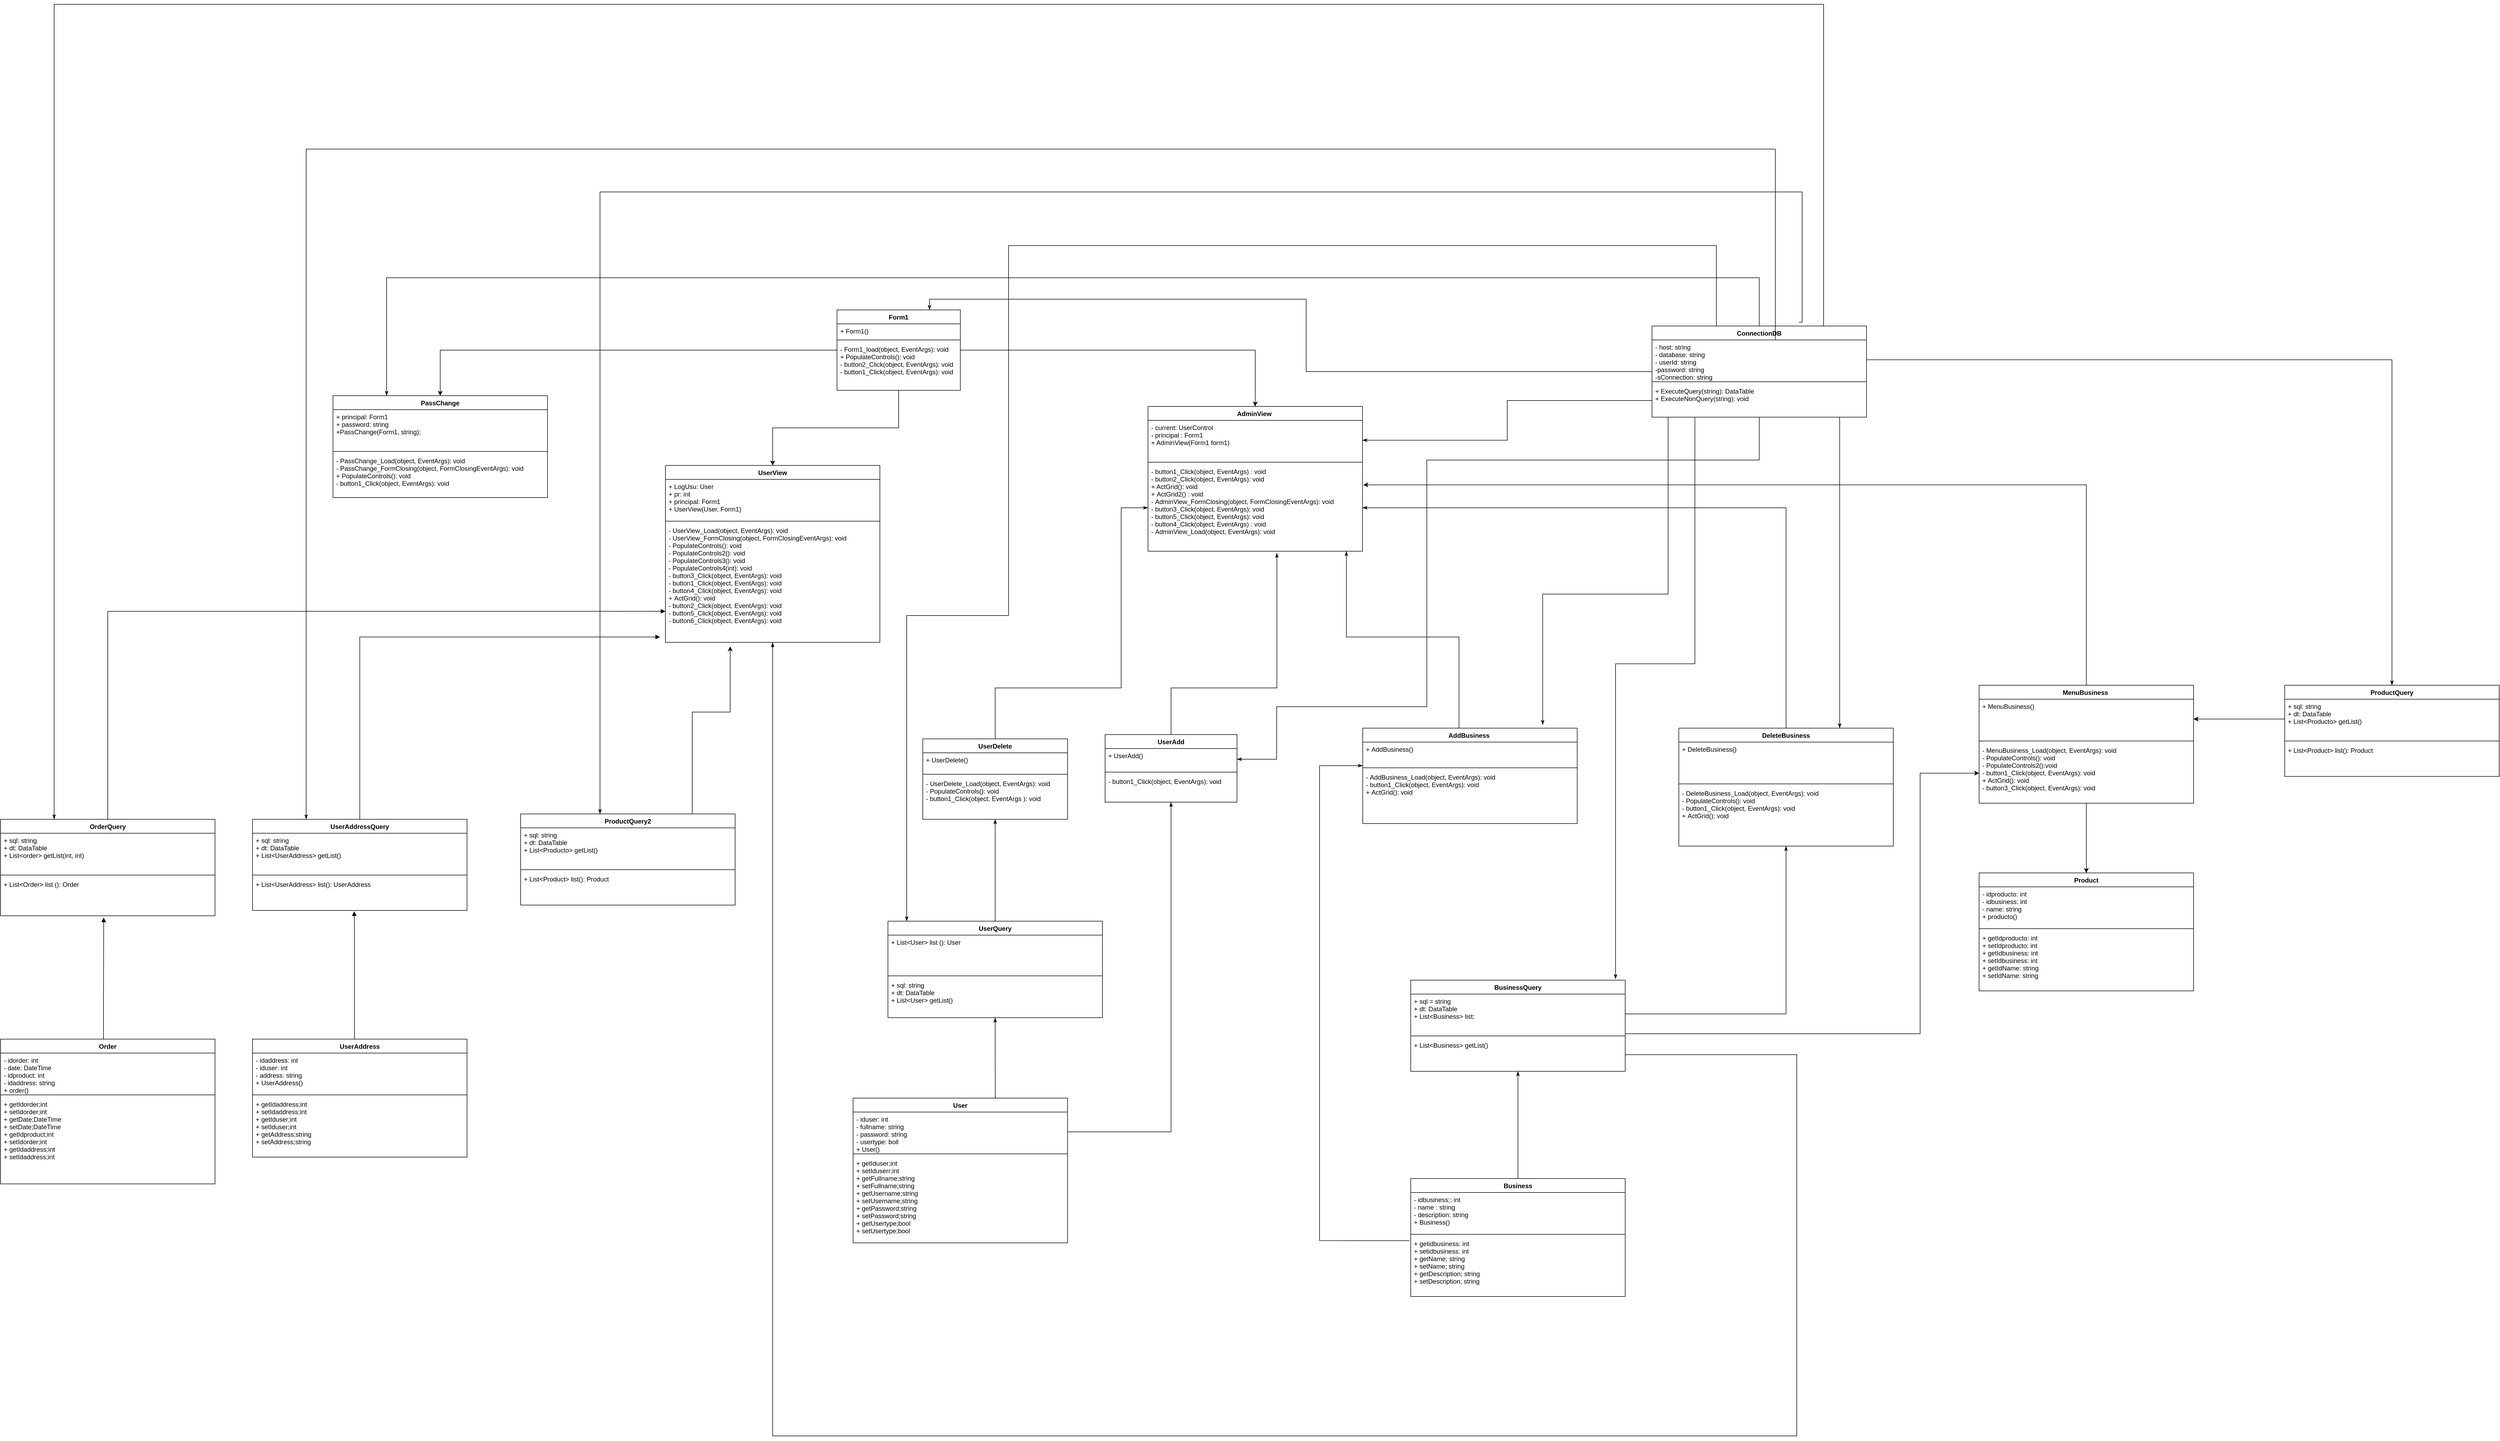 <mxfile version="13.1.5" type="device"><diagram id="UG3AfrC2c3-4m5MlhI7i" name="Page-1"><mxGraphModel dx="7164" dy="4239" grid="1" gridSize="10" guides="1" tooltips="1" connect="1" arrows="1" fold="1" page="1" pageScale="1" pageWidth="827" pageHeight="1169" math="0" shadow="0"><root><mxCell id="0"/><mxCell id="1" parent="0"/><mxCell id="pdy0hmNEmkk0f6trJiwI-1" style="edgeStyle=orthogonalEdgeStyle;rounded=0;orthogonalLoop=1;jettySize=auto;html=1;" edge="1" parent="1" source="TB3kvGcnlvTW9VLiwoda-1" target="TB3kvGcnlvTW9VLiwoda-5"><mxGeometry relative="1" as="geometry"><Array as="points"><mxPoint x="840" y="195"/></Array></mxGeometry></mxCell><mxCell id="pdy0hmNEmkk0f6trJiwI-6" style="edgeStyle=orthogonalEdgeStyle;rounded=0;orthogonalLoop=1;jettySize=auto;html=1;entryX=0.5;entryY=0;entryDx=0;entryDy=0;" edge="1" parent="1" source="TB3kvGcnlvTW9VLiwoda-1" target="pdy0hmNEmkk0f6trJiwI-2"><mxGeometry relative="1" as="geometry"/></mxCell><mxCell id="pdy0hmNEmkk0f6trJiwI-7" style="edgeStyle=orthogonalEdgeStyle;rounded=0;orthogonalLoop=1;jettySize=auto;html=1;entryX=0.5;entryY=0;entryDx=0;entryDy=0;" edge="1" parent="1" source="TB3kvGcnlvTW9VLiwoda-1" target="TB3kvGcnlvTW9VLiwoda-67"><mxGeometry relative="1" as="geometry"/></mxCell><mxCell id="TB3kvGcnlvTW9VLiwoda-1" value="Form1" style="swimlane;fontStyle=1;align=center;verticalAlign=top;childLayout=stackLayout;horizontal=1;startSize=26;horizontalStack=0;resizeParent=1;resizeParentMax=0;resizeLast=0;collapsible=1;marginBottom=0;" parent="1" vertex="1"><mxGeometry x="60" y="120" width="230" height="150" as="geometry"/></mxCell><mxCell id="TB3kvGcnlvTW9VLiwoda-2" value="+ Form1()" style="text;strokeColor=none;fillColor=none;align=left;verticalAlign=top;spacingLeft=4;spacingRight=4;overflow=hidden;rotatable=0;points=[[0,0.5],[1,0.5]];portConstraint=eastwest;" parent="TB3kvGcnlvTW9VLiwoda-1" vertex="1"><mxGeometry y="26" width="230" height="26" as="geometry"/></mxCell><mxCell id="TB3kvGcnlvTW9VLiwoda-3" value="" style="line;strokeWidth=1;fillColor=none;align=left;verticalAlign=middle;spacingTop=-1;spacingLeft=3;spacingRight=3;rotatable=0;labelPosition=right;points=[];portConstraint=eastwest;" parent="TB3kvGcnlvTW9VLiwoda-1" vertex="1"><mxGeometry y="52" width="230" height="8" as="geometry"/></mxCell><mxCell id="TB3kvGcnlvTW9VLiwoda-4" value="- Form1_load(object, EventArgs): void&#10;+ PopulateControls(): void&#10;- button2_Click(object, EventArgs): void&#10;- button1_Click(object, EventArgs): void" style="text;strokeColor=none;fillColor=none;align=left;verticalAlign=top;spacingLeft=4;spacingRight=4;overflow=hidden;rotatable=0;points=[[0,0.5],[1,0.5]];portConstraint=eastwest;" parent="TB3kvGcnlvTW9VLiwoda-1" vertex="1"><mxGeometry y="60" width="230" height="90" as="geometry"/></mxCell><mxCell id="pdy0hmNEmkk0f6trJiwI-34" style="edgeStyle=orthogonalEdgeStyle;rounded=0;orthogonalLoop=1;jettySize=auto;html=1;entryX=0.663;entryY=0;entryDx=0;entryDy=0;entryPerimeter=0;endArrow=none;endFill=0;startArrow=classicThin;startFill=1;" edge="1" parent="1" source="TB3kvGcnlvTW9VLiwoda-116" target="TB3kvGcnlvTW9VLiwoda-87"><mxGeometry relative="1" as="geometry"><mxPoint x="355" y="1560" as="targetPoint"/></mxGeometry></mxCell><mxCell id="TB3kvGcnlvTW9VLiwoda-75" value="ProductQuery" style="swimlane;fontStyle=1;align=center;verticalAlign=top;childLayout=stackLayout;horizontal=1;startSize=26;horizontalStack=0;resizeParent=1;resizeParentMax=0;resizeLast=0;collapsible=1;marginBottom=0;" parent="1" vertex="1"><mxGeometry x="2760" y="820" width="400" height="170" as="geometry"/></mxCell><mxCell id="TB3kvGcnlvTW9VLiwoda-76" value="+ sql: string&#10;+ dt: DataTable&#10;+ List&lt;Producto&gt; getList()" style="text;strokeColor=none;fillColor=none;align=left;verticalAlign=top;spacingLeft=4;spacingRight=4;overflow=hidden;rotatable=0;points=[[0,0.5],[1,0.5]];portConstraint=eastwest;" parent="TB3kvGcnlvTW9VLiwoda-75" vertex="1"><mxGeometry y="26" width="400" height="74" as="geometry"/></mxCell><mxCell id="TB3kvGcnlvTW9VLiwoda-77" value="" style="line;strokeWidth=1;fillColor=none;align=left;verticalAlign=middle;spacingTop=-1;spacingLeft=3;spacingRight=3;rotatable=0;labelPosition=right;points=[];portConstraint=eastwest;" parent="TB3kvGcnlvTW9VLiwoda-75" vertex="1"><mxGeometry y="100" width="400" height="8" as="geometry"/></mxCell><mxCell id="TB3kvGcnlvTW9VLiwoda-78" value="+ List&lt;Product&gt; list(): Product" style="text;strokeColor=none;fillColor=none;align=left;verticalAlign=top;spacingLeft=4;spacingRight=4;overflow=hidden;rotatable=0;points=[[0,0.5],[1,0.5]];portConstraint=eastwest;" parent="TB3kvGcnlvTW9VLiwoda-75" vertex="1"><mxGeometry y="108" width="400" height="62" as="geometry"/></mxCell><mxCell id="pdy0hmNEmkk0f6trJiwI-9" style="edgeStyle=orthogonalEdgeStyle;rounded=0;orthogonalLoop=1;jettySize=auto;html=1;entryX=0.5;entryY=0;entryDx=0;entryDy=0;exitX=0.601;exitY=1.02;exitDx=0;exitDy=0;exitPerimeter=0;endArrow=none;endFill=0;startArrow=classicThin;startFill=1;" edge="1" parent="1" source="TB3kvGcnlvTW9VLiwoda-8" target="TB3kvGcnlvTW9VLiwoda-11"><mxGeometry relative="1" as="geometry"><Array as="points"><mxPoint x="880" y="825"/><mxPoint x="683" y="825"/></Array></mxGeometry></mxCell><mxCell id="pdy0hmNEmkk0f6trJiwI-10" style="edgeStyle=orthogonalEdgeStyle;rounded=0;orthogonalLoop=1;jettySize=auto;html=1;entryX=0.5;entryY=0;entryDx=0;entryDy=0;exitX=0;exitY=0.5;exitDx=0;exitDy=0;endArrow=none;endFill=0;startArrow=classicThin;startFill=1;" edge="1" parent="1" source="TB3kvGcnlvTW9VLiwoda-8" target="TB3kvGcnlvTW9VLiwoda-17"><mxGeometry relative="1" as="geometry"><mxPoint x="5" y="840" as="targetPoint"/><Array as="points"><mxPoint x="590" y="489"/><mxPoint x="590" y="825"/><mxPoint x="355" y="825"/></Array></mxGeometry></mxCell><mxCell id="TB3kvGcnlvTW9VLiwoda-5" value="AdminView " style="swimlane;fontStyle=1;align=center;verticalAlign=top;childLayout=stackLayout;horizontal=1;startSize=26;horizontalStack=0;resizeParent=1;resizeParentMax=0;resizeLast=0;collapsible=1;marginBottom=0;" parent="1" vertex="1"><mxGeometry x="640" y="300" width="400" height="270" as="geometry"/></mxCell><mxCell id="TB3kvGcnlvTW9VLiwoda-6" value="- current: UserControl&#10;- principal : Form1 &#10;+ AdminView(Form1 form1)&#10; " style="text;strokeColor=none;fillColor=none;align=left;verticalAlign=top;spacingLeft=4;spacingRight=4;overflow=hidden;rotatable=0;points=[[0,0.5],[1,0.5]];portConstraint=eastwest;" parent="TB3kvGcnlvTW9VLiwoda-5" vertex="1"><mxGeometry y="26" width="400" height="74" as="geometry"/></mxCell><mxCell id="TB3kvGcnlvTW9VLiwoda-7" value="" style="line;strokeWidth=1;fillColor=none;align=left;verticalAlign=middle;spacingTop=-1;spacingLeft=3;spacingRight=3;rotatable=0;labelPosition=right;points=[];portConstraint=eastwest;" parent="TB3kvGcnlvTW9VLiwoda-5" vertex="1"><mxGeometry y="100" width="400" height="8" as="geometry"/></mxCell><mxCell id="TB3kvGcnlvTW9VLiwoda-8" value="- button1_Click(object, EventArgs) : void&#10;- button2_Click(object, EventArgs): void&#10;+ ActGrid(): void&#10;+ ActGrid2() : void&#10;- AdminView_FormClosing(object, FormClosingEventArgs): void&#10;- button3_Click(object, EventArgs): void&#10;- button5_Click(object, EventArgs): void&#10;- button4_Click(object, EventArgs) : void&#10;- AdminView_Load(object, EventArgs): void" style="text;strokeColor=none;fillColor=none;align=left;verticalAlign=top;spacingLeft=4;spacingRight=4;overflow=hidden;rotatable=0;points=[[0,0.5],[1,0.5]];portConstraint=eastwest;" parent="TB3kvGcnlvTW9VLiwoda-5" vertex="1"><mxGeometry y="108" width="400" height="162" as="geometry"/></mxCell><mxCell id="TB3kvGcnlvTW9VLiwoda-11" value="UserAdd" style="swimlane;fontStyle=1;align=center;verticalAlign=top;childLayout=stackLayout;horizontal=1;startSize=26;horizontalStack=0;resizeParent=1;resizeParentMax=0;resizeLast=0;collapsible=1;marginBottom=0;" parent="1" vertex="1"><mxGeometry x="560" y="912" width="246" height="126" as="geometry"/></mxCell><mxCell id="TB3kvGcnlvTW9VLiwoda-12" value="+ UserAdd()" style="text;strokeColor=none;fillColor=none;align=left;verticalAlign=top;spacingLeft=4;spacingRight=4;overflow=hidden;rotatable=0;points=[[0,0.5],[1,0.5]];portConstraint=eastwest;" parent="TB3kvGcnlvTW9VLiwoda-11" vertex="1"><mxGeometry y="26" width="246" height="40" as="geometry"/></mxCell><mxCell id="TB3kvGcnlvTW9VLiwoda-13" value="" style="line;strokeWidth=1;fillColor=none;align=left;verticalAlign=middle;spacingTop=-1;spacingLeft=3;spacingRight=3;rotatable=0;labelPosition=right;points=[];portConstraint=eastwest;" parent="TB3kvGcnlvTW9VLiwoda-11" vertex="1"><mxGeometry y="66" width="246" height="8" as="geometry"/></mxCell><mxCell id="TB3kvGcnlvTW9VLiwoda-14" value="- button1_Click(object, EventArgs): void&#10;" style="text;strokeColor=none;fillColor=none;align=left;verticalAlign=top;spacingLeft=4;spacingRight=4;overflow=hidden;rotatable=0;points=[[0,0.5],[1,0.5]];portConstraint=eastwest;" parent="TB3kvGcnlvTW9VLiwoda-11" vertex="1"><mxGeometry y="74" width="246" height="52" as="geometry"/></mxCell><mxCell id="TB3kvGcnlvTW9VLiwoda-17" value="UserDelete" style="swimlane;fontStyle=1;align=center;verticalAlign=top;childLayout=stackLayout;horizontal=1;startSize=26;horizontalStack=0;resizeParent=1;resizeParentMax=0;resizeLast=0;collapsible=1;marginBottom=0;" parent="1" vertex="1"><mxGeometry x="220" y="920" width="270" height="150" as="geometry"/></mxCell><mxCell id="TB3kvGcnlvTW9VLiwoda-18" value="+ UserDelete()" style="text;strokeColor=none;fillColor=none;align=left;verticalAlign=top;spacingLeft=4;spacingRight=4;overflow=hidden;rotatable=0;points=[[0,0.5],[1,0.5]];portConstraint=eastwest;" parent="TB3kvGcnlvTW9VLiwoda-17" vertex="1"><mxGeometry y="26" width="270" height="36" as="geometry"/></mxCell><mxCell id="TB3kvGcnlvTW9VLiwoda-19" value="" style="line;strokeWidth=1;fillColor=none;align=left;verticalAlign=middle;spacingTop=-1;spacingLeft=3;spacingRight=3;rotatable=0;labelPosition=right;points=[];portConstraint=eastwest;" parent="TB3kvGcnlvTW9VLiwoda-17" vertex="1"><mxGeometry y="62" width="270" height="8" as="geometry"/></mxCell><mxCell id="TB3kvGcnlvTW9VLiwoda-20" value="- UserDelete_Load(object, EventArgs): void&#10;- PopulateControls(): void&#10;- button1_Click(object, EventArgs ): void" style="text;strokeColor=none;fillColor=none;align=left;verticalAlign=top;spacingLeft=4;spacingRight=4;overflow=hidden;rotatable=0;points=[[0,0.5],[1,0.5]];portConstraint=eastwest;" parent="TB3kvGcnlvTW9VLiwoda-17" vertex="1"><mxGeometry y="70" width="270" height="80" as="geometry"/></mxCell><mxCell id="pdy0hmNEmkk0f6trJiwI-43" style="edgeStyle=orthogonalEdgeStyle;rounded=0;orthogonalLoop=1;jettySize=auto;html=1;startArrow=blockThin;startFill=1;endArrow=none;endFill=0;" edge="1" parent="1" source="pdy0hmNEmkk0f6trJiwI-2" target="TB3kvGcnlvTW9VLiwoda-50"><mxGeometry relative="1" as="geometry"><Array as="points"><mxPoint x="-60" y="2220"/><mxPoint x="1850" y="2220"/><mxPoint x="1850" y="1509"/></Array></mxGeometry></mxCell><mxCell id="pdy0hmNEmkk0f6trJiwI-2" value="UserView" style="swimlane;fontStyle=1;align=center;verticalAlign=top;childLayout=stackLayout;horizontal=1;startSize=26;horizontalStack=0;resizeParent=1;resizeParentMax=0;resizeLast=0;collapsible=1;marginBottom=0;" vertex="1" parent="1"><mxGeometry x="-260" y="410" width="400" height="330" as="geometry"/></mxCell><mxCell id="pdy0hmNEmkk0f6trJiwI-3" value="+ LogUsu: User&#10;+ pr: int&#10;+ principal: Form1&#10;+ UserView(User, Form1)" style="text;strokeColor=none;fillColor=none;align=left;verticalAlign=top;spacingLeft=4;spacingRight=4;overflow=hidden;rotatable=0;points=[[0,0.5],[1,0.5]];portConstraint=eastwest;" vertex="1" parent="pdy0hmNEmkk0f6trJiwI-2"><mxGeometry y="26" width="400" height="74" as="geometry"/></mxCell><mxCell id="pdy0hmNEmkk0f6trJiwI-4" value="" style="line;strokeWidth=1;fillColor=none;align=left;verticalAlign=middle;spacingTop=-1;spacingLeft=3;spacingRight=3;rotatable=0;labelPosition=right;points=[];portConstraint=eastwest;" vertex="1" parent="pdy0hmNEmkk0f6trJiwI-2"><mxGeometry y="100" width="400" height="8" as="geometry"/></mxCell><mxCell id="pdy0hmNEmkk0f6trJiwI-5" value="- UserView_Load(object, EventArgs): void&#10;- UserView_FormClosing(object, FormClosingEventArgs): void&#10;- PopulateControls(): void&#10;- PopulateControls2(): void&#10;- PopulateControls3(): void&#10;- PopulateControls4(int): void&#10;- button3_Click(object, EventArgs): void&#10;- button1_Click(object, EventArgs): void&#10;- button4_Click(object, EventArgs): void&#10;+ ActGrid(): void&#10;- button2_Click(object, EventArgs): void&#10;- button5_Click(object, EventArgs): void&#10;- button6_Click(object, EventArgs): void" style="text;strokeColor=none;fillColor=none;align=left;verticalAlign=top;spacingLeft=4;spacingRight=4;overflow=hidden;rotatable=0;points=[[0,0.5],[1,0.5]];portConstraint=eastwest;" vertex="1" parent="pdy0hmNEmkk0f6trJiwI-2"><mxGeometry y="108" width="400" height="222" as="geometry"/></mxCell><mxCell id="TB3kvGcnlvTW9VLiwoda-67" value="PassChange" style="swimlane;fontStyle=1;align=center;verticalAlign=top;childLayout=stackLayout;horizontal=1;startSize=26;horizontalStack=0;resizeParent=1;resizeParentMax=0;resizeLast=0;collapsible=1;marginBottom=0;" parent="1" vertex="1"><mxGeometry x="-880" y="280" width="400" height="190" as="geometry"/></mxCell><mxCell id="TB3kvGcnlvTW9VLiwoda-68" value="+ principal: Form1&#10;+ password: string&#10;+PassChange(Form1, string);&#10;" style="text;strokeColor=none;fillColor=none;align=left;verticalAlign=top;spacingLeft=4;spacingRight=4;overflow=hidden;rotatable=0;points=[[0,0.5],[1,0.5]];portConstraint=eastwest;" parent="TB3kvGcnlvTW9VLiwoda-67" vertex="1"><mxGeometry y="26" width="400" height="74" as="geometry"/></mxCell><mxCell id="TB3kvGcnlvTW9VLiwoda-69" value="" style="line;strokeWidth=1;fillColor=none;align=left;verticalAlign=middle;spacingTop=-1;spacingLeft=3;spacingRight=3;rotatable=0;labelPosition=right;points=[];portConstraint=eastwest;" parent="TB3kvGcnlvTW9VLiwoda-67" vertex="1"><mxGeometry y="100" width="400" height="8" as="geometry"/></mxCell><mxCell id="TB3kvGcnlvTW9VLiwoda-70" value="- PassChange_Load(object, EventArgs): void&#10;- PassChange_FormClosing(object, FormClosingEventArgs): void&#10;+ PopulateControls(): void&#10;- button1_Click(object, EventArgs): void" style="text;strokeColor=none;fillColor=none;align=left;verticalAlign=top;spacingLeft=4;spacingRight=4;overflow=hidden;rotatable=0;points=[[0,0.5],[1,0.5]];portConstraint=eastwest;" parent="TB3kvGcnlvTW9VLiwoda-67" vertex="1"><mxGeometry y="108" width="400" height="82" as="geometry"/></mxCell><mxCell id="TB3kvGcnlvTW9VLiwoda-87" value="User" style="swimlane;fontStyle=1;align=center;verticalAlign=top;childLayout=stackLayout;horizontal=1;startSize=26;horizontalStack=0;resizeParent=1;resizeParentMax=0;resizeLast=0;collapsible=1;marginBottom=0;" parent="1" vertex="1"><mxGeometry x="90" y="1590" width="400" height="270" as="geometry"/></mxCell><mxCell id="TB3kvGcnlvTW9VLiwoda-88" value="- iduser: int&#10;- fullname: string&#10;- password: string&#10;- usertype: boll&#10;+ User()" style="text;strokeColor=none;fillColor=none;align=left;verticalAlign=top;spacingLeft=4;spacingRight=4;overflow=hidden;rotatable=0;points=[[0,0.5],[1,0.5]];portConstraint=eastwest;" parent="TB3kvGcnlvTW9VLiwoda-87" vertex="1"><mxGeometry y="26" width="400" height="74" as="geometry"/></mxCell><mxCell id="TB3kvGcnlvTW9VLiwoda-89" value="" style="line;strokeWidth=1;fillColor=none;align=left;verticalAlign=middle;spacingTop=-1;spacingLeft=3;spacingRight=3;rotatable=0;labelPosition=right;points=[];portConstraint=eastwest;" parent="TB3kvGcnlvTW9VLiwoda-87" vertex="1"><mxGeometry y="100" width="400" height="8" as="geometry"/></mxCell><mxCell id="TB3kvGcnlvTW9VLiwoda-90" value="+ getIduser;int&#10;+ setIduserr;int&#10;+ getFullname;string&#10;+ setFullname;string&#10;+ getUsername;string&#10;+ setUsername;string&#10;+ getPassword;string&#10;+ setPassword;string&#10;+ getUsertype;bool&#10;+ setUsertype;bool" style="text;strokeColor=none;fillColor=none;align=left;verticalAlign=top;spacingLeft=4;spacingRight=4;overflow=hidden;rotatable=0;points=[[0,0.5],[1,0.5]];portConstraint=eastwest;" parent="TB3kvGcnlvTW9VLiwoda-87" vertex="1"><mxGeometry y="108" width="400" height="162" as="geometry"/></mxCell><mxCell id="TB3kvGcnlvTW9VLiwoda-38" value="Business" style="swimlane;fontStyle=1;align=center;verticalAlign=top;childLayout=stackLayout;horizontal=1;startSize=26;horizontalStack=0;resizeParent=1;resizeParentMax=0;resizeLast=0;collapsible=1;marginBottom=0;" parent="1" vertex="1"><mxGeometry x="1130" y="1740" width="400" height="220" as="geometry"/></mxCell><mxCell id="TB3kvGcnlvTW9VLiwoda-39" value="- idbusiness;: int&#10;- name : string&#10;- description: string&#10;+ Business()" style="text;strokeColor=none;fillColor=none;align=left;verticalAlign=top;spacingLeft=4;spacingRight=4;overflow=hidden;rotatable=0;points=[[0,0.5],[1,0.5]];portConstraint=eastwest;" parent="TB3kvGcnlvTW9VLiwoda-38" vertex="1"><mxGeometry y="26" width="400" height="74" as="geometry"/></mxCell><mxCell id="TB3kvGcnlvTW9VLiwoda-40" value="" style="line;strokeWidth=1;fillColor=none;align=left;verticalAlign=middle;spacingTop=-1;spacingLeft=3;spacingRight=3;rotatable=0;labelPosition=right;points=[];portConstraint=eastwest;" parent="TB3kvGcnlvTW9VLiwoda-38" vertex="1"><mxGeometry y="100" width="400" height="8" as="geometry"/></mxCell><mxCell id="TB3kvGcnlvTW9VLiwoda-41" value="+ getidbusiness: int&#10;+ setidbusiness: int&#10;+ getName; string&#10;+ setName; string&#10;+ getDescription; string&#10;+ setDescription; string" style="text;strokeColor=none;fillColor=none;align=left;verticalAlign=top;spacingLeft=4;spacingRight=4;overflow=hidden;rotatable=0;points=[[0,0.5],[1,0.5]];portConstraint=eastwest;" parent="TB3kvGcnlvTW9VLiwoda-38" vertex="1"><mxGeometry y="108" width="400" height="112" as="geometry"/></mxCell><mxCell id="pdy0hmNEmkk0f6trJiwI-11" style="edgeStyle=orthogonalEdgeStyle;rounded=0;orthogonalLoop=1;jettySize=auto;html=1;entryX=1;entryY=0.5;entryDx=0;entryDy=0;endArrow=none;endFill=0;startArrow=classicThin;startFill=1;" edge="1" parent="1" source="TB3kvGcnlvTW9VLiwoda-11" target="TB3kvGcnlvTW9VLiwoda-88"><mxGeometry relative="1" as="geometry"><mxPoint x="300" y="1240" as="targetPoint"/><Array as="points"><mxPoint x="683" y="1653"/></Array></mxGeometry></mxCell><mxCell id="pdy0hmNEmkk0f6trJiwI-33" style="edgeStyle=orthogonalEdgeStyle;rounded=0;orthogonalLoop=1;jettySize=auto;html=1;entryX=0.5;entryY=0;entryDx=0;entryDy=0;startArrow=classicThin;startFill=1;endArrow=none;endFill=0;" edge="1" parent="1" source="TB3kvGcnlvTW9VLiwoda-17" target="TB3kvGcnlvTW9VLiwoda-116"><mxGeometry relative="1" as="geometry"/></mxCell><mxCell id="pdy0hmNEmkk0f6trJiwI-29" style="edgeStyle=orthogonalEdgeStyle;rounded=0;orthogonalLoop=1;jettySize=auto;html=1;entryX=1;entryY=0.5;entryDx=0;entryDy=0;endArrow=none;endFill=0;startArrow=classicThin;startFill=1;" edge="1" parent="1" source="TB3kvGcnlvTW9VLiwoda-33" target="TB3kvGcnlvTW9VLiwoda-48"><mxGeometry relative="1" as="geometry"><mxPoint x="1319" y="1371" as="targetPoint"/><Array as="points"><mxPoint x="1830" y="1433"/></Array></mxGeometry></mxCell><mxCell id="pdy0hmNEmkk0f6trJiwI-26" style="edgeStyle=orthogonalEdgeStyle;rounded=0;orthogonalLoop=1;jettySize=auto;html=1;entryX=0.5;entryY=0;entryDx=0;entryDy=0;exitX=1;exitY=0.5;exitDx=0;exitDy=0;endArrow=none;endFill=0;startArrow=classicThin;startFill=1;" edge="1" parent="1" source="TB3kvGcnlvTW9VLiwoda-8" target="TB3kvGcnlvTW9VLiwoda-33"><mxGeometry relative="1" as="geometry"><Array as="points"><mxPoint x="1830" y="489"/></Array></mxGeometry></mxCell><mxCell id="pdy0hmNEmkk0f6trJiwI-28" style="edgeStyle=orthogonalEdgeStyle;rounded=0;orthogonalLoop=1;jettySize=auto;html=1;entryX=0.5;entryY=0;entryDx=0;entryDy=0;" edge="1" parent="1" source="TB3kvGcnlvTW9VLiwoda-27" target="TB3kvGcnlvTW9VLiwoda-71"><mxGeometry relative="1" as="geometry"/></mxCell><mxCell id="pdy0hmNEmkk0f6trJiwI-27" style="edgeStyle=orthogonalEdgeStyle;rounded=0;orthogonalLoop=1;jettySize=auto;html=1;entryX=0.5;entryY=0;entryDx=0;entryDy=0;exitX=1.004;exitY=0.236;exitDx=0;exitDy=0;exitPerimeter=0;endArrow=none;endFill=0;startArrow=classic;startFill=1;" edge="1" parent="1" source="TB3kvGcnlvTW9VLiwoda-8" target="TB3kvGcnlvTW9VLiwoda-27"><mxGeometry relative="1" as="geometry"/></mxCell><mxCell id="pdy0hmNEmkk0f6trJiwI-39" style="edgeStyle=orthogonalEdgeStyle;rounded=0;orthogonalLoop=1;jettySize=auto;html=1;entryX=-0.006;entryY=0.07;entryDx=0;entryDy=0;entryPerimeter=0;endArrow=none;endFill=0;startArrow=classicThin;startFill=1;" edge="1" parent="1" source="TB3kvGcnlvTW9VLiwoda-22" target="TB3kvGcnlvTW9VLiwoda-41"><mxGeometry relative="1" as="geometry"><Array as="points"><mxPoint x="960" y="970"/><mxPoint x="960" y="1856"/></Array></mxGeometry></mxCell><mxCell id="pdy0hmNEmkk0f6trJiwI-30" style="edgeStyle=orthogonalEdgeStyle;rounded=0;orthogonalLoop=1;jettySize=auto;html=1;endArrow=none;endFill=0;startArrow=classicThin;startFill=1;" edge="1" parent="1" source="TB3kvGcnlvTW9VLiwoda-8" target="TB3kvGcnlvTW9VLiwoda-22"><mxGeometry relative="1" as="geometry"><Array as="points"><mxPoint x="1010" y="730"/><mxPoint x="1220" y="730"/></Array></mxGeometry></mxCell><mxCell id="TB3kvGcnlvTW9VLiwoda-27" value="MenuBusiness " style="swimlane;fontStyle=1;align=center;verticalAlign=top;childLayout=stackLayout;horizontal=1;startSize=26;horizontalStack=0;resizeParent=1;resizeParentMax=0;resizeLast=0;collapsible=1;marginBottom=0;" parent="1" vertex="1"><mxGeometry x="2190" y="820" width="400" height="220" as="geometry"/></mxCell><mxCell id="TB3kvGcnlvTW9VLiwoda-28" value="+ MenuBusiness()" style="text;strokeColor=none;fillColor=none;align=left;verticalAlign=top;spacingLeft=4;spacingRight=4;overflow=hidden;rotatable=0;points=[[0,0.5],[1,0.5]];portConstraint=eastwest;" parent="TB3kvGcnlvTW9VLiwoda-27" vertex="1"><mxGeometry y="26" width="400" height="74" as="geometry"/></mxCell><mxCell id="TB3kvGcnlvTW9VLiwoda-29" value="" style="line;strokeWidth=1;fillColor=none;align=left;verticalAlign=middle;spacingTop=-1;spacingLeft=3;spacingRight=3;rotatable=0;labelPosition=right;points=[];portConstraint=eastwest;" parent="TB3kvGcnlvTW9VLiwoda-27" vertex="1"><mxGeometry y="100" width="400" height="8" as="geometry"/></mxCell><mxCell id="TB3kvGcnlvTW9VLiwoda-30" value="- MenuBusiness_Load(object, EventArgs): void&#10;- PopulateControls(): void&#10;- PopulateControls2():void&#10;- button1_Click(object, EventArgs): void&#10;+ ActGrid(): void&#10;- button3_Click(object, EventArgs): void" style="text;strokeColor=none;fillColor=none;align=left;verticalAlign=top;spacingLeft=4;spacingRight=4;overflow=hidden;rotatable=0;points=[[0,0.5],[1,0.5]];portConstraint=eastwest;" parent="TB3kvGcnlvTW9VLiwoda-27" vertex="1"><mxGeometry y="108" width="400" height="112" as="geometry"/></mxCell><mxCell id="TB3kvGcnlvTW9VLiwoda-71" value="Product" style="swimlane;fontStyle=1;align=center;verticalAlign=top;childLayout=stackLayout;horizontal=1;startSize=26;horizontalStack=0;resizeParent=1;resizeParentMax=0;resizeLast=0;collapsible=1;marginBottom=0;" parent="1" vertex="1"><mxGeometry x="2190" y="1170" width="400" height="220" as="geometry"/></mxCell><mxCell id="TB3kvGcnlvTW9VLiwoda-72" value="- idproducto: int&#10;- idbusiness: int&#10;- name: string&#10;+ producto()" style="text;strokeColor=none;fillColor=none;align=left;verticalAlign=top;spacingLeft=4;spacingRight=4;overflow=hidden;rotatable=0;points=[[0,0.5],[1,0.5]];portConstraint=eastwest;" parent="TB3kvGcnlvTW9VLiwoda-71" vertex="1"><mxGeometry y="26" width="400" height="74" as="geometry"/></mxCell><mxCell id="TB3kvGcnlvTW9VLiwoda-73" value="" style="line;strokeWidth=1;fillColor=none;align=left;verticalAlign=middle;spacingTop=-1;spacingLeft=3;spacingRight=3;rotatable=0;labelPosition=right;points=[];portConstraint=eastwest;" parent="TB3kvGcnlvTW9VLiwoda-71" vertex="1"><mxGeometry y="100" width="400" height="8" as="geometry"/></mxCell><mxCell id="TB3kvGcnlvTW9VLiwoda-74" value="+ getIdproducto: int&#10;+ setIdproducto: int&#10;+ getIdbusiness: int&#10;+ setIdbusiness: int&#10;+ getIdName: string&#10;+ setIdName: string" style="text;strokeColor=none;fillColor=none;align=left;verticalAlign=top;spacingLeft=4;spacingRight=4;overflow=hidden;rotatable=0;points=[[0,0.5],[1,0.5]];portConstraint=eastwest;" parent="TB3kvGcnlvTW9VLiwoda-71" vertex="1"><mxGeometry y="108" width="400" height="112" as="geometry"/></mxCell><mxCell id="pdy0hmNEmkk0f6trJiwI-38" style="edgeStyle=orthogonalEdgeStyle;rounded=0;orthogonalLoop=1;jettySize=auto;html=1;entryX=0.5;entryY=0;entryDx=0;entryDy=0;endArrow=none;endFill=0;startArrow=classicThin;startFill=1;" edge="1" parent="1" source="TB3kvGcnlvTW9VLiwoda-47" target="TB3kvGcnlvTW9VLiwoda-38"><mxGeometry relative="1" as="geometry"/></mxCell><mxCell id="TB3kvGcnlvTW9VLiwoda-47" value="BusinessQuery" style="swimlane;fontStyle=1;align=center;verticalAlign=top;childLayout=stackLayout;horizontal=1;startSize=26;horizontalStack=0;resizeParent=1;resizeParentMax=0;resizeLast=0;collapsible=1;marginBottom=0;" parent="1" vertex="1"><mxGeometry x="1130" y="1370" width="400" height="170" as="geometry"/></mxCell><mxCell id="TB3kvGcnlvTW9VLiwoda-48" value="+ sql = string&#10;+ dt: DataTable&#10;+ List&lt;Business&gt; list;" style="text;strokeColor=none;fillColor=none;align=left;verticalAlign=top;spacingLeft=4;spacingRight=4;overflow=hidden;rotatable=0;points=[[0,0.5],[1,0.5]];portConstraint=eastwest;" parent="TB3kvGcnlvTW9VLiwoda-47" vertex="1"><mxGeometry y="26" width="400" height="74" as="geometry"/></mxCell><mxCell id="TB3kvGcnlvTW9VLiwoda-49" value="" style="line;strokeWidth=1;fillColor=none;align=left;verticalAlign=middle;spacingTop=-1;spacingLeft=3;spacingRight=3;rotatable=0;labelPosition=right;points=[];portConstraint=eastwest;" parent="TB3kvGcnlvTW9VLiwoda-47" vertex="1"><mxGeometry y="100" width="400" height="8" as="geometry"/></mxCell><mxCell id="TB3kvGcnlvTW9VLiwoda-50" value="+ List&lt;Business&gt; getList()&#10;&#10;&#10;&#10;" style="text;strokeColor=none;fillColor=none;align=left;verticalAlign=top;spacingLeft=4;spacingRight=4;overflow=hidden;rotatable=0;points=[[0,0.5],[1,0.5]];portConstraint=eastwest;" parent="TB3kvGcnlvTW9VLiwoda-47" vertex="1"><mxGeometry y="108" width="400" height="62" as="geometry"/></mxCell><mxCell id="pdy0hmNEmkk0f6trJiwI-55" style="edgeStyle=orthogonalEdgeStyle;rounded=0;orthogonalLoop=1;jettySize=auto;html=1;entryX=0.75;entryY=0;entryDx=0;entryDy=0;startArrow=none;startFill=0;endArrow=classicThin;endFill=1;" edge="1" parent="1" source="TB3kvGcnlvTW9VLiwoda-52" target="TB3kvGcnlvTW9VLiwoda-1"><mxGeometry relative="1" as="geometry"/></mxCell><mxCell id="pdy0hmNEmkk0f6trJiwI-59" style="edgeStyle=orthogonalEdgeStyle;rounded=0;orthogonalLoop=1;jettySize=auto;html=1;entryX=0.75;entryY=0;entryDx=0;entryDy=0;startArrow=none;startFill=0;endArrow=classicThin;endFill=1;" edge="1" parent="1" source="TB3kvGcnlvTW9VLiwoda-52" target="TB3kvGcnlvTW9VLiwoda-33"><mxGeometry relative="1" as="geometry"><Array as="points"><mxPoint x="1930" y="400"/><mxPoint x="1930" y="400"/></Array></mxGeometry></mxCell><mxCell id="pdy0hmNEmkk0f6trJiwI-60" style="edgeStyle=orthogonalEdgeStyle;rounded=0;orthogonalLoop=1;jettySize=auto;html=1;entryX=0.839;entryY=-0.034;entryDx=0;entryDy=0;entryPerimeter=0;startArrow=none;startFill=0;endArrow=classicThin;endFill=1;" edge="1" parent="1" source="TB3kvGcnlvTW9VLiwoda-52" target="TB3kvGcnlvTW9VLiwoda-22"><mxGeometry relative="1" as="geometry"><Array as="points"><mxPoint x="1610" y="650"/><mxPoint x="1376" y="650"/></Array></mxGeometry></mxCell><mxCell id="pdy0hmNEmkk0f6trJiwI-61" style="edgeStyle=orthogonalEdgeStyle;rounded=0;orthogonalLoop=1;jettySize=auto;html=1;entryX=0.955;entryY=-0.012;entryDx=0;entryDy=0;entryPerimeter=0;startArrow=none;startFill=0;endArrow=classicThin;endFill=1;" edge="1" parent="1" source="TB3kvGcnlvTW9VLiwoda-52" target="TB3kvGcnlvTW9VLiwoda-47"><mxGeometry relative="1" as="geometry"><Array as="points"><mxPoint x="1660" y="780"/><mxPoint x="1512" y="780"/></Array></mxGeometry></mxCell><mxCell id="pdy0hmNEmkk0f6trJiwI-66" style="edgeStyle=orthogonalEdgeStyle;rounded=0;orthogonalLoop=1;jettySize=auto;html=1;entryX=0.25;entryY=0;entryDx=0;entryDy=0;startArrow=none;startFill=0;endArrow=classicThin;endFill=1;" edge="1" parent="1" source="TB3kvGcnlvTW9VLiwoda-52" target="TB3kvGcnlvTW9VLiwoda-62"><mxGeometry relative="1" as="geometry"><Array as="points"><mxPoint x="1900" y="-450"/><mxPoint x="-1400" y="-450"/></Array></mxGeometry></mxCell><mxCell id="TB3kvGcnlvTW9VLiwoda-52" value="ConnectionDB" style="swimlane;fontStyle=1;align=center;verticalAlign=top;childLayout=stackLayout;horizontal=1;startSize=26;horizontalStack=0;resizeParent=1;resizeParentMax=0;resizeLast=0;collapsible=1;marginBottom=0;" parent="1" vertex="1"><mxGeometry x="1580" y="150" width="400" height="170" as="geometry"/></mxCell><mxCell id="TB3kvGcnlvTW9VLiwoda-53" value="- host: string&#10;- database: string&#10;- userId: string&#10;-password: string&#10;-sConnection: string" style="text;strokeColor=none;fillColor=none;align=left;verticalAlign=top;spacingLeft=4;spacingRight=4;overflow=hidden;rotatable=0;points=[[0,0.5],[1,0.5]];portConstraint=eastwest;" parent="TB3kvGcnlvTW9VLiwoda-52" vertex="1"><mxGeometry y="26" width="400" height="74" as="geometry"/></mxCell><mxCell id="TB3kvGcnlvTW9VLiwoda-54" value="" style="line;strokeWidth=1;fillColor=none;align=left;verticalAlign=middle;spacingTop=-1;spacingLeft=3;spacingRight=3;rotatable=0;labelPosition=right;points=[];portConstraint=eastwest;" parent="TB3kvGcnlvTW9VLiwoda-52" vertex="1"><mxGeometry y="100" width="400" height="8" as="geometry"/></mxCell><mxCell id="TB3kvGcnlvTW9VLiwoda-55" value="+ ExecuteQuery(string): DataTable&#10;+ ExecuteNonQuery(string): void" style="text;strokeColor=none;fillColor=none;align=left;verticalAlign=top;spacingLeft=4;spacingRight=4;overflow=hidden;rotatable=0;points=[[0,0.5],[1,0.5]];portConstraint=eastwest;" parent="TB3kvGcnlvTW9VLiwoda-52" vertex="1"><mxGeometry y="108" width="400" height="62" as="geometry"/></mxCell><mxCell id="pdy0hmNEmkk0f6trJiwI-40" style="edgeStyle=orthogonalEdgeStyle;rounded=0;orthogonalLoop=1;jettySize=auto;html=1;entryX=1;entryY=0.5;entryDx=0;entryDy=0;" edge="1" parent="1" source="TB3kvGcnlvTW9VLiwoda-76" target="TB3kvGcnlvTW9VLiwoda-28"><mxGeometry relative="1" as="geometry"/></mxCell><mxCell id="TB3kvGcnlvTW9VLiwoda-116" value="UserQuery" style="swimlane;fontStyle=1;align=center;verticalAlign=top;childLayout=stackLayout;horizontal=1;startSize=26;horizontalStack=0;resizeParent=1;resizeParentMax=0;resizeLast=0;collapsible=1;marginBottom=0;" parent="1" vertex="1"><mxGeometry x="155" y="1260" width="400" height="180" as="geometry"/></mxCell><mxCell id="TB3kvGcnlvTW9VLiwoda-117" value="+ List&lt;User&gt; list (): User" style="text;strokeColor=none;fillColor=none;align=left;verticalAlign=top;spacingLeft=4;spacingRight=4;overflow=hidden;rotatable=0;points=[[0,0.5],[1,0.5]];portConstraint=eastwest;" parent="TB3kvGcnlvTW9VLiwoda-116" vertex="1"><mxGeometry y="26" width="400" height="72" as="geometry"/></mxCell><mxCell id="TB3kvGcnlvTW9VLiwoda-118" value="" style="line;strokeWidth=1;fillColor=none;align=left;verticalAlign=middle;spacingTop=-1;spacingLeft=3;spacingRight=3;rotatable=0;labelPosition=right;points=[];portConstraint=eastwest;" parent="TB3kvGcnlvTW9VLiwoda-116" vertex="1"><mxGeometry y="98" width="400" height="8" as="geometry"/></mxCell><mxCell id="TB3kvGcnlvTW9VLiwoda-119" value="+ sql: string&#10;+ dt: DataTable&#10;+ List&lt;User&gt; getList()" style="text;strokeColor=none;fillColor=none;align=left;verticalAlign=top;spacingLeft=4;spacingRight=4;overflow=hidden;rotatable=0;points=[[0,0.5],[1,0.5]];portConstraint=eastwest;" parent="TB3kvGcnlvTW9VLiwoda-116" vertex="1"><mxGeometry y="106" width="400" height="74" as="geometry"/></mxCell><mxCell id="TB3kvGcnlvTW9VLiwoda-22" value="AddBusiness " style="swimlane;fontStyle=1;align=center;verticalAlign=top;childLayout=stackLayout;horizontal=1;startSize=26;horizontalStack=0;resizeParent=1;resizeParentMax=0;resizeLast=0;collapsible=1;marginBottom=0;" parent="1" vertex="1"><mxGeometry x="1040.5" y="900" width="400" height="178" as="geometry"/></mxCell><mxCell id="TB3kvGcnlvTW9VLiwoda-23" value="+ AddBusiness()" style="text;strokeColor=none;fillColor=none;align=left;verticalAlign=top;spacingLeft=4;spacingRight=4;overflow=hidden;rotatable=0;points=[[0,0.5],[1,0.5]];portConstraint=eastwest;" parent="TB3kvGcnlvTW9VLiwoda-22" vertex="1"><mxGeometry y="26" width="400" height="44" as="geometry"/></mxCell><mxCell id="TB3kvGcnlvTW9VLiwoda-24" value="" style="line;strokeWidth=1;fillColor=none;align=left;verticalAlign=middle;spacingTop=-1;spacingLeft=3;spacingRight=3;rotatable=0;labelPosition=right;points=[];portConstraint=eastwest;" parent="TB3kvGcnlvTW9VLiwoda-22" vertex="1"><mxGeometry y="70" width="400" height="8" as="geometry"/></mxCell><mxCell id="TB3kvGcnlvTW9VLiwoda-25" value="- AddBusiness_Load(object, EventArgs): void&#10;- button1_Click(object, EventArgs): void&#10;+ ActGrid(): void" style="text;strokeColor=none;fillColor=none;align=left;verticalAlign=top;spacingLeft=4;spacingRight=4;overflow=hidden;rotatable=0;points=[[0,0.5],[1,0.5]];portConstraint=eastwest;" parent="TB3kvGcnlvTW9VLiwoda-22" vertex="1"><mxGeometry y="78" width="400" height="100" as="geometry"/></mxCell><mxCell id="TB3kvGcnlvTW9VLiwoda-33" value="DeleteBusiness" style="swimlane;fontStyle=1;align=center;verticalAlign=top;childLayout=stackLayout;horizontal=1;startSize=26;horizontalStack=0;resizeParent=1;resizeParentMax=0;resizeLast=0;collapsible=1;marginBottom=0;" parent="1" vertex="1"><mxGeometry x="1630" y="900" width="400" height="220" as="geometry"/></mxCell><mxCell id="TB3kvGcnlvTW9VLiwoda-34" value="+ DeleteBusiness()" style="text;strokeColor=none;fillColor=none;align=left;verticalAlign=top;spacingLeft=4;spacingRight=4;overflow=hidden;rotatable=0;points=[[0,0.5],[1,0.5]];portConstraint=eastwest;" parent="TB3kvGcnlvTW9VLiwoda-33" vertex="1"><mxGeometry y="26" width="400" height="74" as="geometry"/></mxCell><mxCell id="TB3kvGcnlvTW9VLiwoda-35" value="" style="line;strokeWidth=1;fillColor=none;align=left;verticalAlign=middle;spacingTop=-1;spacingLeft=3;spacingRight=3;rotatable=0;labelPosition=right;points=[];portConstraint=eastwest;" parent="TB3kvGcnlvTW9VLiwoda-33" vertex="1"><mxGeometry y="100" width="400" height="8" as="geometry"/></mxCell><mxCell id="TB3kvGcnlvTW9VLiwoda-36" value="- DeleteBusiness_Load(object, EventArgs): void&#10;- PopulateControls(): void&#10;- button1_Click(object, EventArgs): void&#10;+ ActGrid(): void" style="text;strokeColor=none;fillColor=none;align=left;verticalAlign=top;spacingLeft=4;spacingRight=4;overflow=hidden;rotatable=0;points=[[0,0.5],[1,0.5]];portConstraint=eastwest;" parent="TB3kvGcnlvTW9VLiwoda-33" vertex="1"><mxGeometry y="108" width="400" height="112" as="geometry"/></mxCell><mxCell id="pdy0hmNEmkk0f6trJiwI-46" style="edgeStyle=orthogonalEdgeStyle;rounded=0;orthogonalLoop=1;jettySize=auto;html=1;entryX=0.302;entryY=1.034;entryDx=0;entryDy=0;entryPerimeter=0;" edge="1" parent="1" source="TB3kvGcnlvTW9VLiwoda-83" target="pdy0hmNEmkk0f6trJiwI-5"><mxGeometry relative="1" as="geometry"><Array as="points"><mxPoint x="-210" y="870"/><mxPoint x="-139" y="870"/></Array></mxGeometry></mxCell><mxCell id="TB3kvGcnlvTW9VLiwoda-83" value="ProductQuery2" style="swimlane;fontStyle=1;align=center;verticalAlign=top;childLayout=stackLayout;horizontal=1;startSize=26;horizontalStack=0;resizeParent=1;resizeParentMax=0;resizeLast=0;collapsible=1;marginBottom=0;" parent="1" vertex="1"><mxGeometry x="-530" y="1060" width="400" height="170" as="geometry"/></mxCell><mxCell id="TB3kvGcnlvTW9VLiwoda-84" value="+ sql: string&#10;+ dt: DataTable&#10;+ List&lt;Producto&gt; getList()" style="text;strokeColor=none;fillColor=none;align=left;verticalAlign=top;spacingLeft=4;spacingRight=4;overflow=hidden;rotatable=0;points=[[0,0.5],[1,0.5]];portConstraint=eastwest;" parent="TB3kvGcnlvTW9VLiwoda-83" vertex="1"><mxGeometry y="26" width="400" height="74" as="geometry"/></mxCell><mxCell id="TB3kvGcnlvTW9VLiwoda-85" value="" style="line;strokeWidth=1;fillColor=none;align=left;verticalAlign=middle;spacingTop=-1;spacingLeft=3;spacingRight=3;rotatable=0;labelPosition=right;points=[];portConstraint=eastwest;" parent="TB3kvGcnlvTW9VLiwoda-83" vertex="1"><mxGeometry y="100" width="400" height="8" as="geometry"/></mxCell><mxCell id="TB3kvGcnlvTW9VLiwoda-86" value="+ List&lt;Product&gt; list(): Product" style="text;strokeColor=none;fillColor=none;align=left;verticalAlign=top;spacingLeft=4;spacingRight=4;overflow=hidden;rotatable=0;points=[[0,0.5],[1,0.5]];portConstraint=eastwest;" parent="TB3kvGcnlvTW9VLiwoda-83" vertex="1"><mxGeometry y="108" width="400" height="62" as="geometry"/></mxCell><mxCell id="pdy0hmNEmkk0f6trJiwI-45" style="edgeStyle=orthogonalEdgeStyle;rounded=0;orthogonalLoop=1;jettySize=auto;html=1;entryX=0;entryY=0.5;entryDx=0;entryDy=0;" edge="1" parent="1" source="TB3kvGcnlvTW9VLiwoda-48" target="TB3kvGcnlvTW9VLiwoda-30"><mxGeometry relative="1" as="geometry"><Array as="points"><mxPoint x="2080" y="1470"/><mxPoint x="2080" y="984"/></Array></mxGeometry></mxCell><mxCell id="pdy0hmNEmkk0f6trJiwI-48" style="edgeStyle=orthogonalEdgeStyle;rounded=0;orthogonalLoop=1;jettySize=auto;html=1;entryX=-0.025;entryY=0.955;entryDx=0;entryDy=0;entryPerimeter=0;startArrow=none;startFill=0;endArrow=block;endFill=1;" edge="1" parent="1" source="TB3kvGcnlvTW9VLiwoda-108" target="pdy0hmNEmkk0f6trJiwI-5"><mxGeometry relative="1" as="geometry"><Array as="points"><mxPoint x="-830" y="730"/></Array></mxGeometry></mxCell><mxCell id="TB3kvGcnlvTW9VLiwoda-108" value="UserAddressQuery" style="swimlane;fontStyle=1;align=center;verticalAlign=top;childLayout=stackLayout;horizontal=1;startSize=26;horizontalStack=0;resizeParent=1;resizeParentMax=0;resizeLast=0;collapsible=1;marginBottom=0;" parent="1" vertex="1"><mxGeometry x="-1030" y="1070" width="400" height="170" as="geometry"/></mxCell><mxCell id="TB3kvGcnlvTW9VLiwoda-109" value="+ sql: string&#10;+ dt: DataTable&#10;+ List&lt;UserAddress&gt; getList()" style="text;strokeColor=none;fillColor=none;align=left;verticalAlign=top;spacingLeft=4;spacingRight=4;overflow=hidden;rotatable=0;points=[[0,0.5],[1,0.5]];portConstraint=eastwest;" parent="TB3kvGcnlvTW9VLiwoda-108" vertex="1"><mxGeometry y="26" width="400" height="74" as="geometry"/></mxCell><mxCell id="TB3kvGcnlvTW9VLiwoda-110" value="" style="line;strokeWidth=1;fillColor=none;align=left;verticalAlign=middle;spacingTop=-1;spacingLeft=3;spacingRight=3;rotatable=0;labelPosition=right;points=[];portConstraint=eastwest;" parent="TB3kvGcnlvTW9VLiwoda-108" vertex="1"><mxGeometry y="100" width="400" height="8" as="geometry"/></mxCell><mxCell id="TB3kvGcnlvTW9VLiwoda-111" value="+ List&lt;UserAddress&gt; list(): UserAddress" style="text;strokeColor=none;fillColor=none;align=left;verticalAlign=top;spacingLeft=4;spacingRight=4;overflow=hidden;rotatable=0;points=[[0,0.5],[1,0.5]];portConstraint=eastwest;" parent="TB3kvGcnlvTW9VLiwoda-108" vertex="1"><mxGeometry y="108" width="400" height="62" as="geometry"/></mxCell><mxCell id="pdy0hmNEmkk0f6trJiwI-50" style="edgeStyle=orthogonalEdgeStyle;rounded=0;orthogonalLoop=1;jettySize=auto;html=1;entryX=0;entryY=0.739;entryDx=0;entryDy=0;entryPerimeter=0;startArrow=none;startFill=0;endArrow=block;endFill=1;" edge="1" parent="1" source="TB3kvGcnlvTW9VLiwoda-62" target="pdy0hmNEmkk0f6trJiwI-5"><mxGeometry relative="1" as="geometry"/></mxCell><mxCell id="TB3kvGcnlvTW9VLiwoda-62" value="OrderQuery" style="swimlane;fontStyle=1;align=center;verticalAlign=top;childLayout=stackLayout;horizontal=1;startSize=26;horizontalStack=0;resizeParent=1;resizeParentMax=0;resizeLast=0;collapsible=1;marginBottom=0;" parent="1" vertex="1"><mxGeometry x="-1500" y="1070" width="400" height="180" as="geometry"/></mxCell><mxCell id="TB3kvGcnlvTW9VLiwoda-63" value="+ sql: string&#10;+ dt: DataTable&#10;+ List&lt;order&gt; getList(int, int)" style="text;strokeColor=none;fillColor=none;align=left;verticalAlign=top;spacingLeft=4;spacingRight=4;overflow=hidden;rotatable=0;points=[[0,0.5],[1,0.5]];portConstraint=eastwest;" parent="TB3kvGcnlvTW9VLiwoda-62" vertex="1"><mxGeometry y="26" width="400" height="74" as="geometry"/></mxCell><mxCell id="TB3kvGcnlvTW9VLiwoda-64" value="" style="line;strokeWidth=1;fillColor=none;align=left;verticalAlign=middle;spacingTop=-1;spacingLeft=3;spacingRight=3;rotatable=0;labelPosition=right;points=[];portConstraint=eastwest;" parent="TB3kvGcnlvTW9VLiwoda-62" vertex="1"><mxGeometry y="100" width="400" height="8" as="geometry"/></mxCell><mxCell id="TB3kvGcnlvTW9VLiwoda-65" value="+ List&lt;Order&gt; list (): Order" style="text;strokeColor=none;fillColor=none;align=left;verticalAlign=top;spacingLeft=4;spacingRight=4;overflow=hidden;rotatable=0;points=[[0,0.5],[1,0.5]];portConstraint=eastwest;" parent="TB3kvGcnlvTW9VLiwoda-62" vertex="1"><mxGeometry y="108" width="400" height="72" as="geometry"/></mxCell><mxCell id="pdy0hmNEmkk0f6trJiwI-53" style="edgeStyle=orthogonalEdgeStyle;rounded=0;orthogonalLoop=1;jettySize=auto;html=1;entryX=0.474;entryY=1.025;entryDx=0;entryDy=0;entryPerimeter=0;startArrow=none;startFill=0;endArrow=block;endFill=1;" edge="1" parent="1" source="TB3kvGcnlvTW9VLiwoda-95" target="TB3kvGcnlvTW9VLiwoda-111"><mxGeometry relative="1" as="geometry"><Array as="points"><mxPoint x="-840" y="1270"/><mxPoint x="-840" y="1270"/></Array></mxGeometry></mxCell><mxCell id="TB3kvGcnlvTW9VLiwoda-95" value="UserAddress" style="swimlane;fontStyle=1;align=center;verticalAlign=top;childLayout=stackLayout;horizontal=1;startSize=26;horizontalStack=0;resizeParent=1;resizeParentMax=0;resizeLast=0;collapsible=1;marginBottom=0;" parent="1" vertex="1"><mxGeometry x="-1030" y="1480" width="400" height="220" as="geometry"/></mxCell><mxCell id="TB3kvGcnlvTW9VLiwoda-96" value="- idaddress: int&#10;- iduser: int&#10;- address: string&#10;+ UserAddress()&#10;" style="text;strokeColor=none;fillColor=none;align=left;verticalAlign=top;spacingLeft=4;spacingRight=4;overflow=hidden;rotatable=0;points=[[0,0.5],[1,0.5]];portConstraint=eastwest;" parent="TB3kvGcnlvTW9VLiwoda-95" vertex="1"><mxGeometry y="26" width="400" height="74" as="geometry"/></mxCell><mxCell id="TB3kvGcnlvTW9VLiwoda-97" value="" style="line;strokeWidth=1;fillColor=none;align=left;verticalAlign=middle;spacingTop=-1;spacingLeft=3;spacingRight=3;rotatable=0;labelPosition=right;points=[];portConstraint=eastwest;" parent="TB3kvGcnlvTW9VLiwoda-95" vertex="1"><mxGeometry y="100" width="400" height="8" as="geometry"/></mxCell><mxCell id="TB3kvGcnlvTW9VLiwoda-98" value="+ getIdaddress;int&#10;+ setIdaddress;int&#10;+ getIduser;int&#10;+ setIduser;int&#10;+ getAddress;string&#10;+ setAddress;string&#10;" style="text;strokeColor=none;fillColor=none;align=left;verticalAlign=top;spacingLeft=4;spacingRight=4;overflow=hidden;rotatable=0;points=[[0,0.5],[1,0.5]];portConstraint=eastwest;" parent="TB3kvGcnlvTW9VLiwoda-95" vertex="1"><mxGeometry y="108" width="400" height="112" as="geometry"/></mxCell><mxCell id="pdy0hmNEmkk0f6trJiwI-54" style="edgeStyle=orthogonalEdgeStyle;rounded=0;orthogonalLoop=1;jettySize=auto;html=1;entryX=0.481;entryY=1.046;entryDx=0;entryDy=0;entryPerimeter=0;startArrow=none;startFill=0;endArrow=block;endFill=1;" edge="1" parent="1" source="TB3kvGcnlvTW9VLiwoda-58" target="TB3kvGcnlvTW9VLiwoda-65"><mxGeometry relative="1" as="geometry"><Array as="points"><mxPoint x="-1308" y="1410"/><mxPoint x="-1308" y="1410"/></Array></mxGeometry></mxCell><mxCell id="TB3kvGcnlvTW9VLiwoda-58" value="Order" style="swimlane;fontStyle=1;align=center;verticalAlign=top;childLayout=stackLayout;horizontal=1;startSize=26;horizontalStack=0;resizeParent=1;resizeParentMax=0;resizeLast=0;collapsible=1;marginBottom=0;" parent="1" vertex="1"><mxGeometry x="-1500" y="1480" width="400" height="270" as="geometry"/></mxCell><mxCell id="TB3kvGcnlvTW9VLiwoda-59" value="- idorder: int&#10;- date: DateTime&#10;- idproduct: int&#10;- idaddress: string&#10;+ order()" style="text;strokeColor=none;fillColor=none;align=left;verticalAlign=top;spacingLeft=4;spacingRight=4;overflow=hidden;rotatable=0;points=[[0,0.5],[1,0.5]];portConstraint=eastwest;" parent="TB3kvGcnlvTW9VLiwoda-58" vertex="1"><mxGeometry y="26" width="400" height="74" as="geometry"/></mxCell><mxCell id="TB3kvGcnlvTW9VLiwoda-60" value="" style="line;strokeWidth=1;fillColor=none;align=left;verticalAlign=middle;spacingTop=-1;spacingLeft=3;spacingRight=3;rotatable=0;labelPosition=right;points=[];portConstraint=eastwest;" parent="TB3kvGcnlvTW9VLiwoda-58" vertex="1"><mxGeometry y="100" width="400" height="8" as="geometry"/></mxCell><mxCell id="TB3kvGcnlvTW9VLiwoda-61" value="+ getIdorder;int&#10;+ setIdorder;int&#10;+ getDate;DateTime&#10;+ setDate;DateTime&#10;+ getIdproduct;int&#10;+ setIdorder;int&#10;+ getIdaddress;int&#10;+ setIdaddress;int" style="text;strokeColor=none;fillColor=none;align=left;verticalAlign=top;spacingLeft=4;spacingRight=4;overflow=hidden;rotatable=0;points=[[0,0.5],[1,0.5]];portConstraint=eastwest;" parent="TB3kvGcnlvTW9VLiwoda-58" vertex="1"><mxGeometry y="108" width="400" height="162" as="geometry"/></mxCell><mxCell id="pdy0hmNEmkk0f6trJiwI-56" style="edgeStyle=orthogonalEdgeStyle;rounded=0;orthogonalLoop=1;jettySize=auto;html=1;entryX=0.25;entryY=0;entryDx=0;entryDy=0;startArrow=none;startFill=0;endArrow=classicThin;endFill=1;exitX=0.5;exitY=0;exitDx=0;exitDy=0;" edge="1" parent="1" source="TB3kvGcnlvTW9VLiwoda-52" target="TB3kvGcnlvTW9VLiwoda-67"><mxGeometry relative="1" as="geometry"><mxPoint x="1780" y="90" as="sourcePoint"/><Array as="points"><mxPoint x="1780" y="60"/><mxPoint x="-780" y="60"/></Array></mxGeometry></mxCell><mxCell id="pdy0hmNEmkk0f6trJiwI-57" style="edgeStyle=orthogonalEdgeStyle;rounded=0;orthogonalLoop=1;jettySize=auto;html=1;entryX=1;entryY=0.5;entryDx=0;entryDy=0;startArrow=none;startFill=0;endArrow=classicThin;endFill=1;" edge="1" parent="1" source="TB3kvGcnlvTW9VLiwoda-55" target="TB3kvGcnlvTW9VLiwoda-6"><mxGeometry relative="1" as="geometry"/></mxCell><mxCell id="pdy0hmNEmkk0f6trJiwI-58" style="edgeStyle=orthogonalEdgeStyle;rounded=0;orthogonalLoop=1;jettySize=auto;html=1;entryX=0.5;entryY=0;entryDx=0;entryDy=0;startArrow=none;startFill=0;endArrow=classicThin;endFill=1;" edge="1" parent="1" source="TB3kvGcnlvTW9VLiwoda-53" target="TB3kvGcnlvTW9VLiwoda-75"><mxGeometry relative="1" as="geometry"/></mxCell><mxCell id="pdy0hmNEmkk0f6trJiwI-62" style="edgeStyle=orthogonalEdgeStyle;rounded=0;orthogonalLoop=1;jettySize=auto;html=1;entryX=1;entryY=0.5;entryDx=0;entryDy=0;startArrow=none;startFill=0;endArrow=classicThin;endFill=1;" edge="1" parent="1" source="TB3kvGcnlvTW9VLiwoda-55" target="TB3kvGcnlvTW9VLiwoda-12"><mxGeometry relative="1" as="geometry"><Array as="points"><mxPoint x="1780" y="400"/><mxPoint x="1160" y="400"/><mxPoint x="1160" y="860"/><mxPoint x="880" y="860"/><mxPoint x="880" y="958"/></Array></mxGeometry></mxCell><mxCell id="pdy0hmNEmkk0f6trJiwI-63" style="edgeStyle=orthogonalEdgeStyle;rounded=0;orthogonalLoop=1;jettySize=auto;html=1;entryX=0.37;entryY=0;entryDx=0;entryDy=0;entryPerimeter=0;startArrow=none;startFill=0;endArrow=classicThin;endFill=1;exitX=0.685;exitY=-0.041;exitDx=0;exitDy=0;exitPerimeter=0;" edge="1" parent="1" source="TB3kvGcnlvTW9VLiwoda-52" target="TB3kvGcnlvTW9VLiwoda-83"><mxGeometry relative="1" as="geometry"><mxPoint x="1860" y="140" as="sourcePoint"/><Array as="points"><mxPoint x="1860" y="143"/><mxPoint x="1860" y="-100"/><mxPoint x="-382" y="-100"/></Array></mxGeometry></mxCell><mxCell id="pdy0hmNEmkk0f6trJiwI-64" style="edgeStyle=orthogonalEdgeStyle;rounded=0;orthogonalLoop=1;jettySize=auto;html=1;startArrow=none;startFill=0;endArrow=classicThin;endFill=1;exitX=0.25;exitY=0;exitDx=0;exitDy=0;" edge="1" parent="1" source="TB3kvGcnlvTW9VLiwoda-52" target="TB3kvGcnlvTW9VLiwoda-116"><mxGeometry relative="1" as="geometry"><mxPoint x="190" y="1140" as="targetPoint"/><Array as="points"><mxPoint x="1700" y="150"/><mxPoint x="1700"/><mxPoint x="380"/><mxPoint x="380" y="690"/><mxPoint x="190" y="690"/></Array></mxGeometry></mxCell><mxCell id="pdy0hmNEmkk0f6trJiwI-65" style="edgeStyle=orthogonalEdgeStyle;rounded=0;orthogonalLoop=1;jettySize=auto;html=1;entryX=0.25;entryY=0;entryDx=0;entryDy=0;startArrow=none;startFill=0;endArrow=classicThin;endFill=1;" edge="1" parent="1" source="TB3kvGcnlvTW9VLiwoda-53" target="TB3kvGcnlvTW9VLiwoda-108"><mxGeometry relative="1" as="geometry"><Array as="points"><mxPoint x="1810" y="-180"/><mxPoint x="-930" y="-180"/></Array></mxGeometry></mxCell></root></mxGraphModel></diagram></mxfile>